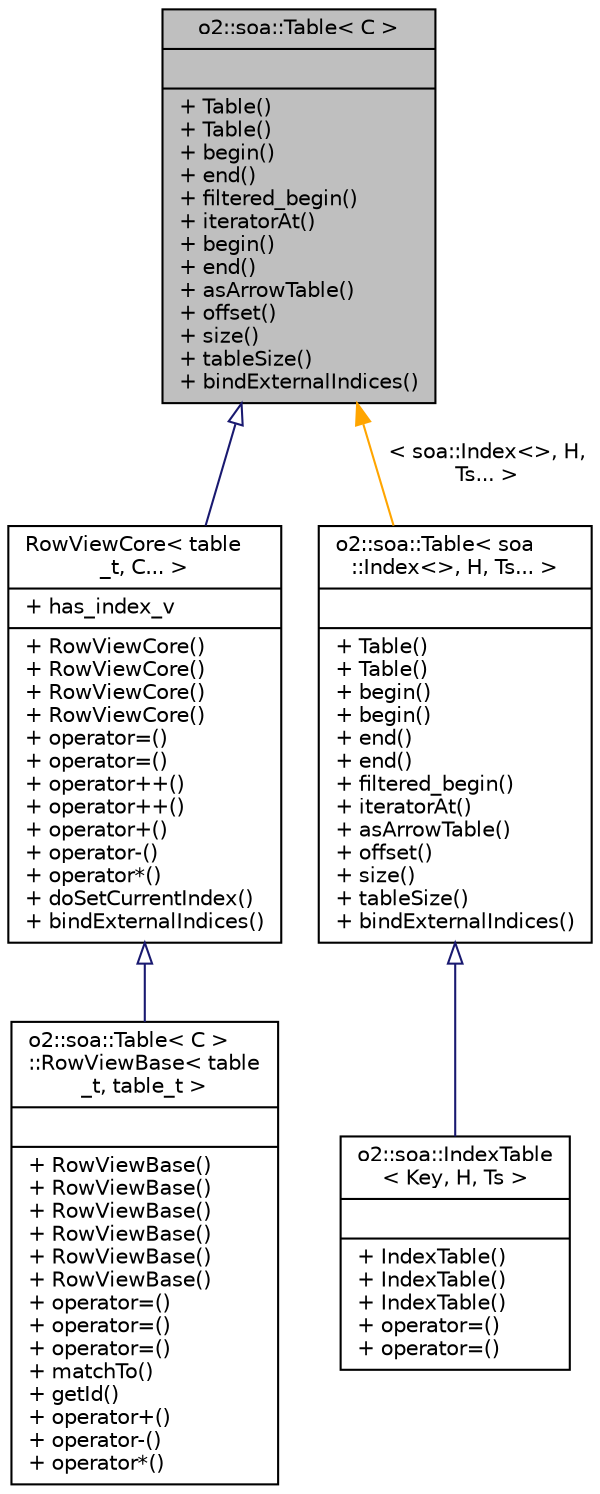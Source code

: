digraph "o2::soa::Table&lt; C &gt;"
{
 // INTERACTIVE_SVG=YES
  bgcolor="transparent";
  edge [fontname="Helvetica",fontsize="10",labelfontname="Helvetica",labelfontsize="10"];
  node [fontname="Helvetica",fontsize="10",shape=record];
  Node0 [label="{o2::soa::Table\< C \>\n||+ Table()\l+ Table()\l+ begin()\l+ end()\l+ filtered_begin()\l+ iteratorAt()\l+ begin()\l+ end()\l+ asArrowTable()\l+ offset()\l+ size()\l+ tableSize()\l+ bindExternalIndices()\l}",height=0.2,width=0.4,color="black", fillcolor="grey75", style="filled", fontcolor="black"];
  Node0 -> Node1 [dir="back",color="midnightblue",fontsize="10",style="solid",arrowtail="onormal",fontname="Helvetica"];
  Node1 [label="{RowViewCore\< table\l_t, C... \>\n|+ has_index_v\l|+ RowViewCore()\l+ RowViewCore()\l+ RowViewCore()\l+ RowViewCore()\l+ operator=()\l+ operator=()\l+ operator++()\l+ operator++()\l+ operator+()\l+ operator-()\l+ operator*()\l+ doSetCurrentIndex()\l+ bindExternalIndices()\l}",height=0.2,width=0.4,color="black",URL="$d7/d57/structo2_1_1soa_1_1RowViewCore.html"];
  Node1 -> Node2 [dir="back",color="midnightblue",fontsize="10",style="solid",arrowtail="onormal",fontname="Helvetica"];
  Node2 [label="{o2::soa::Table\< C \>\l::RowViewBase\< table\l_t, table_t \>\n||+ RowViewBase()\l+ RowViewBase()\l+ RowViewBase()\l+ RowViewBase()\l+ RowViewBase()\l+ RowViewBase()\l+ operator=()\l+ operator=()\l+ operator=()\l+ matchTo()\l+ getId()\l+ operator+()\l+ operator-()\l+ operator*()\l}",height=0.2,width=0.4,color="black",URL="$d5/d04/structo2_1_1soa_1_1Table_1_1RowViewBase.html"];
  Node0 -> Node3 [dir="back",color="orange",fontsize="10",style="solid",label=" \< soa::Index\<\>, H,\l Ts... \>" ,fontname="Helvetica"];
  Node3 [label="{o2::soa::Table\< soa\l::Index\<\>, H, Ts... \>\n||+ Table()\l+ Table()\l+ begin()\l+ begin()\l+ end()\l+ end()\l+ filtered_begin()\l+ iteratorAt()\l+ asArrowTable()\l+ offset()\l+ size()\l+ tableSize()\l+ bindExternalIndices()\l}",height=0.2,width=0.4,color="black",URL="$de/dbc/classo2_1_1soa_1_1Table.html"];
  Node3 -> Node4 [dir="back",color="midnightblue",fontsize="10",style="solid",arrowtail="onormal",fontname="Helvetica"];
  Node4 [label="{o2::soa::IndexTable\l\< Key, H, Ts \>\n||+ IndexTable()\l+ IndexTable()\l+ IndexTable()\l+ operator=()\l+ operator=()\l}",height=0.2,width=0.4,color="black",URL="$dc/d33/structo2_1_1soa_1_1IndexTable.html"];
}
